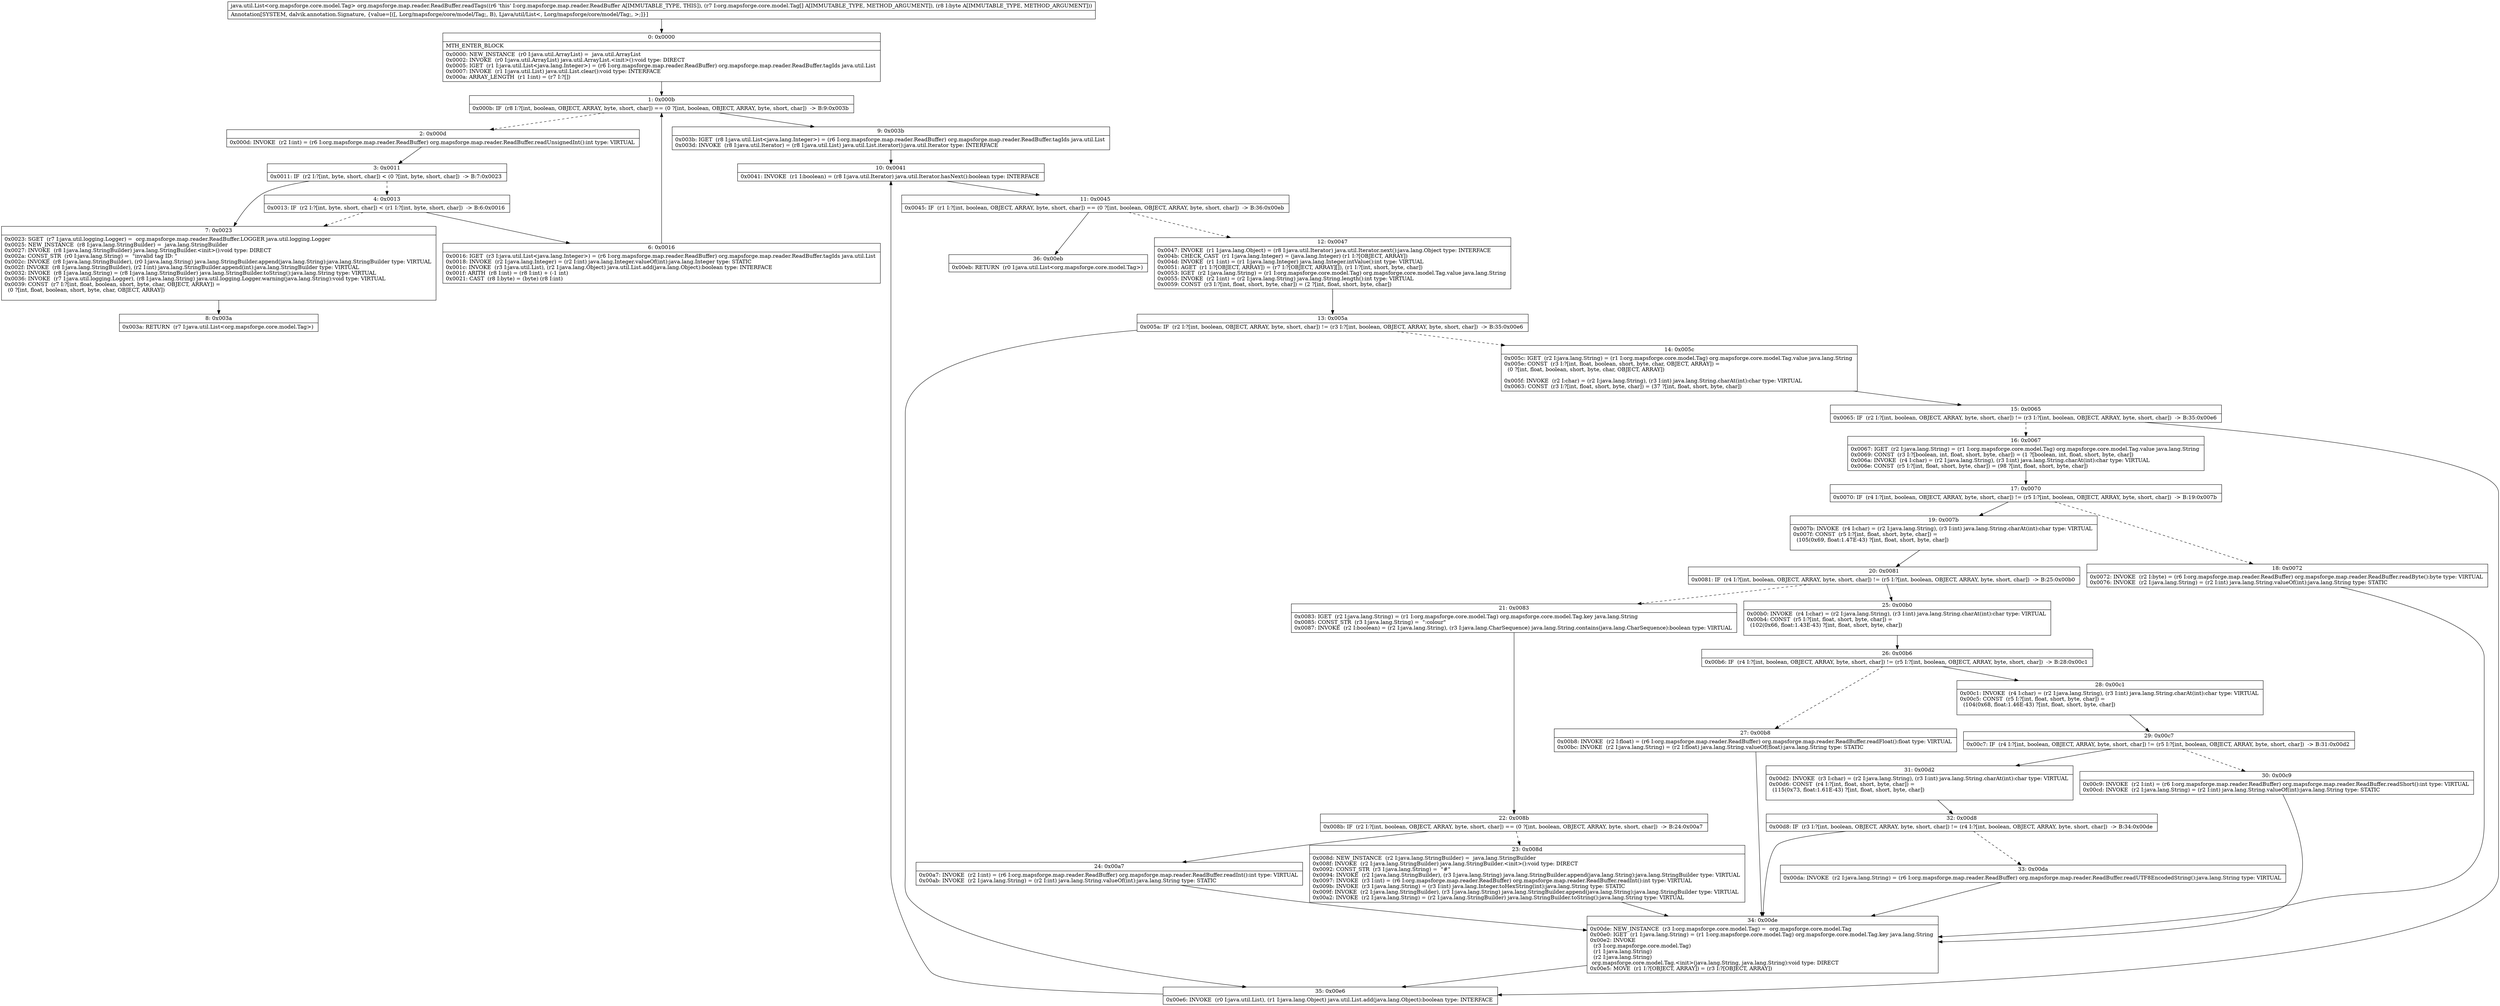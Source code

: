 digraph "CFG fororg.mapsforge.map.reader.ReadBuffer.readTags([Lorg\/mapsforge\/core\/model\/Tag;B)Ljava\/util\/List;" {
Node_0 [shape=record,label="{0\:\ 0x0000|MTH_ENTER_BLOCK\l|0x0000: NEW_INSTANCE  (r0 I:java.util.ArrayList) =  java.util.ArrayList \l0x0002: INVOKE  (r0 I:java.util.ArrayList) java.util.ArrayList.\<init\>():void type: DIRECT \l0x0005: IGET  (r1 I:java.util.List\<java.lang.Integer\>) = (r6 I:org.mapsforge.map.reader.ReadBuffer) org.mapsforge.map.reader.ReadBuffer.tagIds java.util.List \l0x0007: INVOKE  (r1 I:java.util.List) java.util.List.clear():void type: INTERFACE \l0x000a: ARRAY_LENGTH  (r1 I:int) = (r7 I:?[]) \l}"];
Node_1 [shape=record,label="{1\:\ 0x000b|0x000b: IF  (r8 I:?[int, boolean, OBJECT, ARRAY, byte, short, char]) == (0 ?[int, boolean, OBJECT, ARRAY, byte, short, char])  \-\> B:9:0x003b \l}"];
Node_2 [shape=record,label="{2\:\ 0x000d|0x000d: INVOKE  (r2 I:int) = (r6 I:org.mapsforge.map.reader.ReadBuffer) org.mapsforge.map.reader.ReadBuffer.readUnsignedInt():int type: VIRTUAL \l}"];
Node_3 [shape=record,label="{3\:\ 0x0011|0x0011: IF  (r2 I:?[int, byte, short, char]) \< (0 ?[int, byte, short, char])  \-\> B:7:0x0023 \l}"];
Node_4 [shape=record,label="{4\:\ 0x0013|0x0013: IF  (r2 I:?[int, byte, short, char]) \< (r1 I:?[int, byte, short, char])  \-\> B:6:0x0016 \l}"];
Node_6 [shape=record,label="{6\:\ 0x0016|0x0016: IGET  (r3 I:java.util.List\<java.lang.Integer\>) = (r6 I:org.mapsforge.map.reader.ReadBuffer) org.mapsforge.map.reader.ReadBuffer.tagIds java.util.List \l0x0018: INVOKE  (r2 I:java.lang.Integer) = (r2 I:int) java.lang.Integer.valueOf(int):java.lang.Integer type: STATIC \l0x001c: INVOKE  (r3 I:java.util.List), (r2 I:java.lang.Object) java.util.List.add(java.lang.Object):boolean type: INTERFACE \l0x001f: ARITH  (r8 I:int) = (r8 I:int) + (\-1 int) \l0x0021: CAST  (r8 I:byte) = (byte) (r8 I:int) \l}"];
Node_7 [shape=record,label="{7\:\ 0x0023|0x0023: SGET  (r7 I:java.util.logging.Logger) =  org.mapsforge.map.reader.ReadBuffer.LOGGER java.util.logging.Logger \l0x0025: NEW_INSTANCE  (r8 I:java.lang.StringBuilder) =  java.lang.StringBuilder \l0x0027: INVOKE  (r8 I:java.lang.StringBuilder) java.lang.StringBuilder.\<init\>():void type: DIRECT \l0x002a: CONST_STR  (r0 I:java.lang.String) =  \"invalid tag ID: \" \l0x002c: INVOKE  (r8 I:java.lang.StringBuilder), (r0 I:java.lang.String) java.lang.StringBuilder.append(java.lang.String):java.lang.StringBuilder type: VIRTUAL \l0x002f: INVOKE  (r8 I:java.lang.StringBuilder), (r2 I:int) java.lang.StringBuilder.append(int):java.lang.StringBuilder type: VIRTUAL \l0x0032: INVOKE  (r8 I:java.lang.String) = (r8 I:java.lang.StringBuilder) java.lang.StringBuilder.toString():java.lang.String type: VIRTUAL \l0x0036: INVOKE  (r7 I:java.util.logging.Logger), (r8 I:java.lang.String) java.util.logging.Logger.warning(java.lang.String):void type: VIRTUAL \l0x0039: CONST  (r7 I:?[int, float, boolean, short, byte, char, OBJECT, ARRAY]) = \l  (0 ?[int, float, boolean, short, byte, char, OBJECT, ARRAY])\l \l}"];
Node_8 [shape=record,label="{8\:\ 0x003a|0x003a: RETURN  (r7 I:java.util.List\<org.mapsforge.core.model.Tag\>) \l}"];
Node_9 [shape=record,label="{9\:\ 0x003b|0x003b: IGET  (r8 I:java.util.List\<java.lang.Integer\>) = (r6 I:org.mapsforge.map.reader.ReadBuffer) org.mapsforge.map.reader.ReadBuffer.tagIds java.util.List \l0x003d: INVOKE  (r8 I:java.util.Iterator) = (r8 I:java.util.List) java.util.List.iterator():java.util.Iterator type: INTERFACE \l}"];
Node_10 [shape=record,label="{10\:\ 0x0041|0x0041: INVOKE  (r1 I:boolean) = (r8 I:java.util.Iterator) java.util.Iterator.hasNext():boolean type: INTERFACE \l}"];
Node_11 [shape=record,label="{11\:\ 0x0045|0x0045: IF  (r1 I:?[int, boolean, OBJECT, ARRAY, byte, short, char]) == (0 ?[int, boolean, OBJECT, ARRAY, byte, short, char])  \-\> B:36:0x00eb \l}"];
Node_12 [shape=record,label="{12\:\ 0x0047|0x0047: INVOKE  (r1 I:java.lang.Object) = (r8 I:java.util.Iterator) java.util.Iterator.next():java.lang.Object type: INTERFACE \l0x004b: CHECK_CAST  (r1 I:java.lang.Integer) = (java.lang.Integer) (r1 I:?[OBJECT, ARRAY]) \l0x004d: INVOKE  (r1 I:int) = (r1 I:java.lang.Integer) java.lang.Integer.intValue():int type: VIRTUAL \l0x0051: AGET  (r1 I:?[OBJECT, ARRAY]) = (r7 I:?[OBJECT, ARRAY][]), (r1 I:?[int, short, byte, char]) \l0x0053: IGET  (r2 I:java.lang.String) = (r1 I:org.mapsforge.core.model.Tag) org.mapsforge.core.model.Tag.value java.lang.String \l0x0055: INVOKE  (r2 I:int) = (r2 I:java.lang.String) java.lang.String.length():int type: VIRTUAL \l0x0059: CONST  (r3 I:?[int, float, short, byte, char]) = (2 ?[int, float, short, byte, char]) \l}"];
Node_13 [shape=record,label="{13\:\ 0x005a|0x005a: IF  (r2 I:?[int, boolean, OBJECT, ARRAY, byte, short, char]) != (r3 I:?[int, boolean, OBJECT, ARRAY, byte, short, char])  \-\> B:35:0x00e6 \l}"];
Node_14 [shape=record,label="{14\:\ 0x005c|0x005c: IGET  (r2 I:java.lang.String) = (r1 I:org.mapsforge.core.model.Tag) org.mapsforge.core.model.Tag.value java.lang.String \l0x005e: CONST  (r3 I:?[int, float, boolean, short, byte, char, OBJECT, ARRAY]) = \l  (0 ?[int, float, boolean, short, byte, char, OBJECT, ARRAY])\l \l0x005f: INVOKE  (r2 I:char) = (r2 I:java.lang.String), (r3 I:int) java.lang.String.charAt(int):char type: VIRTUAL \l0x0063: CONST  (r3 I:?[int, float, short, byte, char]) = (37 ?[int, float, short, byte, char]) \l}"];
Node_15 [shape=record,label="{15\:\ 0x0065|0x0065: IF  (r2 I:?[int, boolean, OBJECT, ARRAY, byte, short, char]) != (r3 I:?[int, boolean, OBJECT, ARRAY, byte, short, char])  \-\> B:35:0x00e6 \l}"];
Node_16 [shape=record,label="{16\:\ 0x0067|0x0067: IGET  (r2 I:java.lang.String) = (r1 I:org.mapsforge.core.model.Tag) org.mapsforge.core.model.Tag.value java.lang.String \l0x0069: CONST  (r3 I:?[boolean, int, float, short, byte, char]) = (1 ?[boolean, int, float, short, byte, char]) \l0x006a: INVOKE  (r4 I:char) = (r2 I:java.lang.String), (r3 I:int) java.lang.String.charAt(int):char type: VIRTUAL \l0x006e: CONST  (r5 I:?[int, float, short, byte, char]) = (98 ?[int, float, short, byte, char]) \l}"];
Node_17 [shape=record,label="{17\:\ 0x0070|0x0070: IF  (r4 I:?[int, boolean, OBJECT, ARRAY, byte, short, char]) != (r5 I:?[int, boolean, OBJECT, ARRAY, byte, short, char])  \-\> B:19:0x007b \l}"];
Node_18 [shape=record,label="{18\:\ 0x0072|0x0072: INVOKE  (r2 I:byte) = (r6 I:org.mapsforge.map.reader.ReadBuffer) org.mapsforge.map.reader.ReadBuffer.readByte():byte type: VIRTUAL \l0x0076: INVOKE  (r2 I:java.lang.String) = (r2 I:int) java.lang.String.valueOf(int):java.lang.String type: STATIC \l}"];
Node_19 [shape=record,label="{19\:\ 0x007b|0x007b: INVOKE  (r4 I:char) = (r2 I:java.lang.String), (r3 I:int) java.lang.String.charAt(int):char type: VIRTUAL \l0x007f: CONST  (r5 I:?[int, float, short, byte, char]) = \l  (105(0x69, float:1.47E\-43) ?[int, float, short, byte, char])\l \l}"];
Node_20 [shape=record,label="{20\:\ 0x0081|0x0081: IF  (r4 I:?[int, boolean, OBJECT, ARRAY, byte, short, char]) != (r5 I:?[int, boolean, OBJECT, ARRAY, byte, short, char])  \-\> B:25:0x00b0 \l}"];
Node_21 [shape=record,label="{21\:\ 0x0083|0x0083: IGET  (r2 I:java.lang.String) = (r1 I:org.mapsforge.core.model.Tag) org.mapsforge.core.model.Tag.key java.lang.String \l0x0085: CONST_STR  (r3 I:java.lang.String) =  \":colour\" \l0x0087: INVOKE  (r2 I:boolean) = (r2 I:java.lang.String), (r3 I:java.lang.CharSequence) java.lang.String.contains(java.lang.CharSequence):boolean type: VIRTUAL \l}"];
Node_22 [shape=record,label="{22\:\ 0x008b|0x008b: IF  (r2 I:?[int, boolean, OBJECT, ARRAY, byte, short, char]) == (0 ?[int, boolean, OBJECT, ARRAY, byte, short, char])  \-\> B:24:0x00a7 \l}"];
Node_23 [shape=record,label="{23\:\ 0x008d|0x008d: NEW_INSTANCE  (r2 I:java.lang.StringBuilder) =  java.lang.StringBuilder \l0x008f: INVOKE  (r2 I:java.lang.StringBuilder) java.lang.StringBuilder.\<init\>():void type: DIRECT \l0x0092: CONST_STR  (r3 I:java.lang.String) =  \"#\" \l0x0094: INVOKE  (r2 I:java.lang.StringBuilder), (r3 I:java.lang.String) java.lang.StringBuilder.append(java.lang.String):java.lang.StringBuilder type: VIRTUAL \l0x0097: INVOKE  (r3 I:int) = (r6 I:org.mapsforge.map.reader.ReadBuffer) org.mapsforge.map.reader.ReadBuffer.readInt():int type: VIRTUAL \l0x009b: INVOKE  (r3 I:java.lang.String) = (r3 I:int) java.lang.Integer.toHexString(int):java.lang.String type: STATIC \l0x009f: INVOKE  (r2 I:java.lang.StringBuilder), (r3 I:java.lang.String) java.lang.StringBuilder.append(java.lang.String):java.lang.StringBuilder type: VIRTUAL \l0x00a2: INVOKE  (r2 I:java.lang.String) = (r2 I:java.lang.StringBuilder) java.lang.StringBuilder.toString():java.lang.String type: VIRTUAL \l}"];
Node_24 [shape=record,label="{24\:\ 0x00a7|0x00a7: INVOKE  (r2 I:int) = (r6 I:org.mapsforge.map.reader.ReadBuffer) org.mapsforge.map.reader.ReadBuffer.readInt():int type: VIRTUAL \l0x00ab: INVOKE  (r2 I:java.lang.String) = (r2 I:int) java.lang.String.valueOf(int):java.lang.String type: STATIC \l}"];
Node_25 [shape=record,label="{25\:\ 0x00b0|0x00b0: INVOKE  (r4 I:char) = (r2 I:java.lang.String), (r3 I:int) java.lang.String.charAt(int):char type: VIRTUAL \l0x00b4: CONST  (r5 I:?[int, float, short, byte, char]) = \l  (102(0x66, float:1.43E\-43) ?[int, float, short, byte, char])\l \l}"];
Node_26 [shape=record,label="{26\:\ 0x00b6|0x00b6: IF  (r4 I:?[int, boolean, OBJECT, ARRAY, byte, short, char]) != (r5 I:?[int, boolean, OBJECT, ARRAY, byte, short, char])  \-\> B:28:0x00c1 \l}"];
Node_27 [shape=record,label="{27\:\ 0x00b8|0x00b8: INVOKE  (r2 I:float) = (r6 I:org.mapsforge.map.reader.ReadBuffer) org.mapsforge.map.reader.ReadBuffer.readFloat():float type: VIRTUAL \l0x00bc: INVOKE  (r2 I:java.lang.String) = (r2 I:float) java.lang.String.valueOf(float):java.lang.String type: STATIC \l}"];
Node_28 [shape=record,label="{28\:\ 0x00c1|0x00c1: INVOKE  (r4 I:char) = (r2 I:java.lang.String), (r3 I:int) java.lang.String.charAt(int):char type: VIRTUAL \l0x00c5: CONST  (r5 I:?[int, float, short, byte, char]) = \l  (104(0x68, float:1.46E\-43) ?[int, float, short, byte, char])\l \l}"];
Node_29 [shape=record,label="{29\:\ 0x00c7|0x00c7: IF  (r4 I:?[int, boolean, OBJECT, ARRAY, byte, short, char]) != (r5 I:?[int, boolean, OBJECT, ARRAY, byte, short, char])  \-\> B:31:0x00d2 \l}"];
Node_30 [shape=record,label="{30\:\ 0x00c9|0x00c9: INVOKE  (r2 I:int) = (r6 I:org.mapsforge.map.reader.ReadBuffer) org.mapsforge.map.reader.ReadBuffer.readShort():int type: VIRTUAL \l0x00cd: INVOKE  (r2 I:java.lang.String) = (r2 I:int) java.lang.String.valueOf(int):java.lang.String type: STATIC \l}"];
Node_31 [shape=record,label="{31\:\ 0x00d2|0x00d2: INVOKE  (r3 I:char) = (r2 I:java.lang.String), (r3 I:int) java.lang.String.charAt(int):char type: VIRTUAL \l0x00d6: CONST  (r4 I:?[int, float, short, byte, char]) = \l  (115(0x73, float:1.61E\-43) ?[int, float, short, byte, char])\l \l}"];
Node_32 [shape=record,label="{32\:\ 0x00d8|0x00d8: IF  (r3 I:?[int, boolean, OBJECT, ARRAY, byte, short, char]) != (r4 I:?[int, boolean, OBJECT, ARRAY, byte, short, char])  \-\> B:34:0x00de \l}"];
Node_33 [shape=record,label="{33\:\ 0x00da|0x00da: INVOKE  (r2 I:java.lang.String) = (r6 I:org.mapsforge.map.reader.ReadBuffer) org.mapsforge.map.reader.ReadBuffer.readUTF8EncodedString():java.lang.String type: VIRTUAL \l}"];
Node_34 [shape=record,label="{34\:\ 0x00de|0x00de: NEW_INSTANCE  (r3 I:org.mapsforge.core.model.Tag) =  org.mapsforge.core.model.Tag \l0x00e0: IGET  (r1 I:java.lang.String) = (r1 I:org.mapsforge.core.model.Tag) org.mapsforge.core.model.Tag.key java.lang.String \l0x00e2: INVOKE  \l  (r3 I:org.mapsforge.core.model.Tag)\l  (r1 I:java.lang.String)\l  (r2 I:java.lang.String)\l org.mapsforge.core.model.Tag.\<init\>(java.lang.String, java.lang.String):void type: DIRECT \l0x00e5: MOVE  (r1 I:?[OBJECT, ARRAY]) = (r3 I:?[OBJECT, ARRAY]) \l}"];
Node_35 [shape=record,label="{35\:\ 0x00e6|0x00e6: INVOKE  (r0 I:java.util.List), (r1 I:java.lang.Object) java.util.List.add(java.lang.Object):boolean type: INTERFACE \l}"];
Node_36 [shape=record,label="{36\:\ 0x00eb|0x00eb: RETURN  (r0 I:java.util.List\<org.mapsforge.core.model.Tag\>) \l}"];
MethodNode[shape=record,label="{java.util.List\<org.mapsforge.core.model.Tag\> org.mapsforge.map.reader.ReadBuffer.readTags((r6 'this' I:org.mapsforge.map.reader.ReadBuffer A[IMMUTABLE_TYPE, THIS]), (r7 I:org.mapsforge.core.model.Tag[] A[IMMUTABLE_TYPE, METHOD_ARGUMENT]), (r8 I:byte A[IMMUTABLE_TYPE, METHOD_ARGUMENT]))  | Annotation[SYSTEM, dalvik.annotation.Signature, \{value=[([, Lorg\/mapsforge\/core\/model\/Tag;, B), Ljava\/util\/List\<, Lorg\/mapsforge\/core\/model\/Tag;, \>;]\}]\l}"];
MethodNode -> Node_0;
Node_0 -> Node_1;
Node_1 -> Node_2[style=dashed];
Node_1 -> Node_9;
Node_2 -> Node_3;
Node_3 -> Node_4[style=dashed];
Node_3 -> Node_7;
Node_4 -> Node_6;
Node_4 -> Node_7[style=dashed];
Node_6 -> Node_1;
Node_7 -> Node_8;
Node_9 -> Node_10;
Node_10 -> Node_11;
Node_11 -> Node_12[style=dashed];
Node_11 -> Node_36;
Node_12 -> Node_13;
Node_13 -> Node_14[style=dashed];
Node_13 -> Node_35;
Node_14 -> Node_15;
Node_15 -> Node_16[style=dashed];
Node_15 -> Node_35;
Node_16 -> Node_17;
Node_17 -> Node_18[style=dashed];
Node_17 -> Node_19;
Node_18 -> Node_34;
Node_19 -> Node_20;
Node_20 -> Node_21[style=dashed];
Node_20 -> Node_25;
Node_21 -> Node_22;
Node_22 -> Node_23[style=dashed];
Node_22 -> Node_24;
Node_23 -> Node_34;
Node_24 -> Node_34;
Node_25 -> Node_26;
Node_26 -> Node_27[style=dashed];
Node_26 -> Node_28;
Node_27 -> Node_34;
Node_28 -> Node_29;
Node_29 -> Node_30[style=dashed];
Node_29 -> Node_31;
Node_30 -> Node_34;
Node_31 -> Node_32;
Node_32 -> Node_33[style=dashed];
Node_32 -> Node_34;
Node_33 -> Node_34;
Node_34 -> Node_35;
Node_35 -> Node_10;
}


